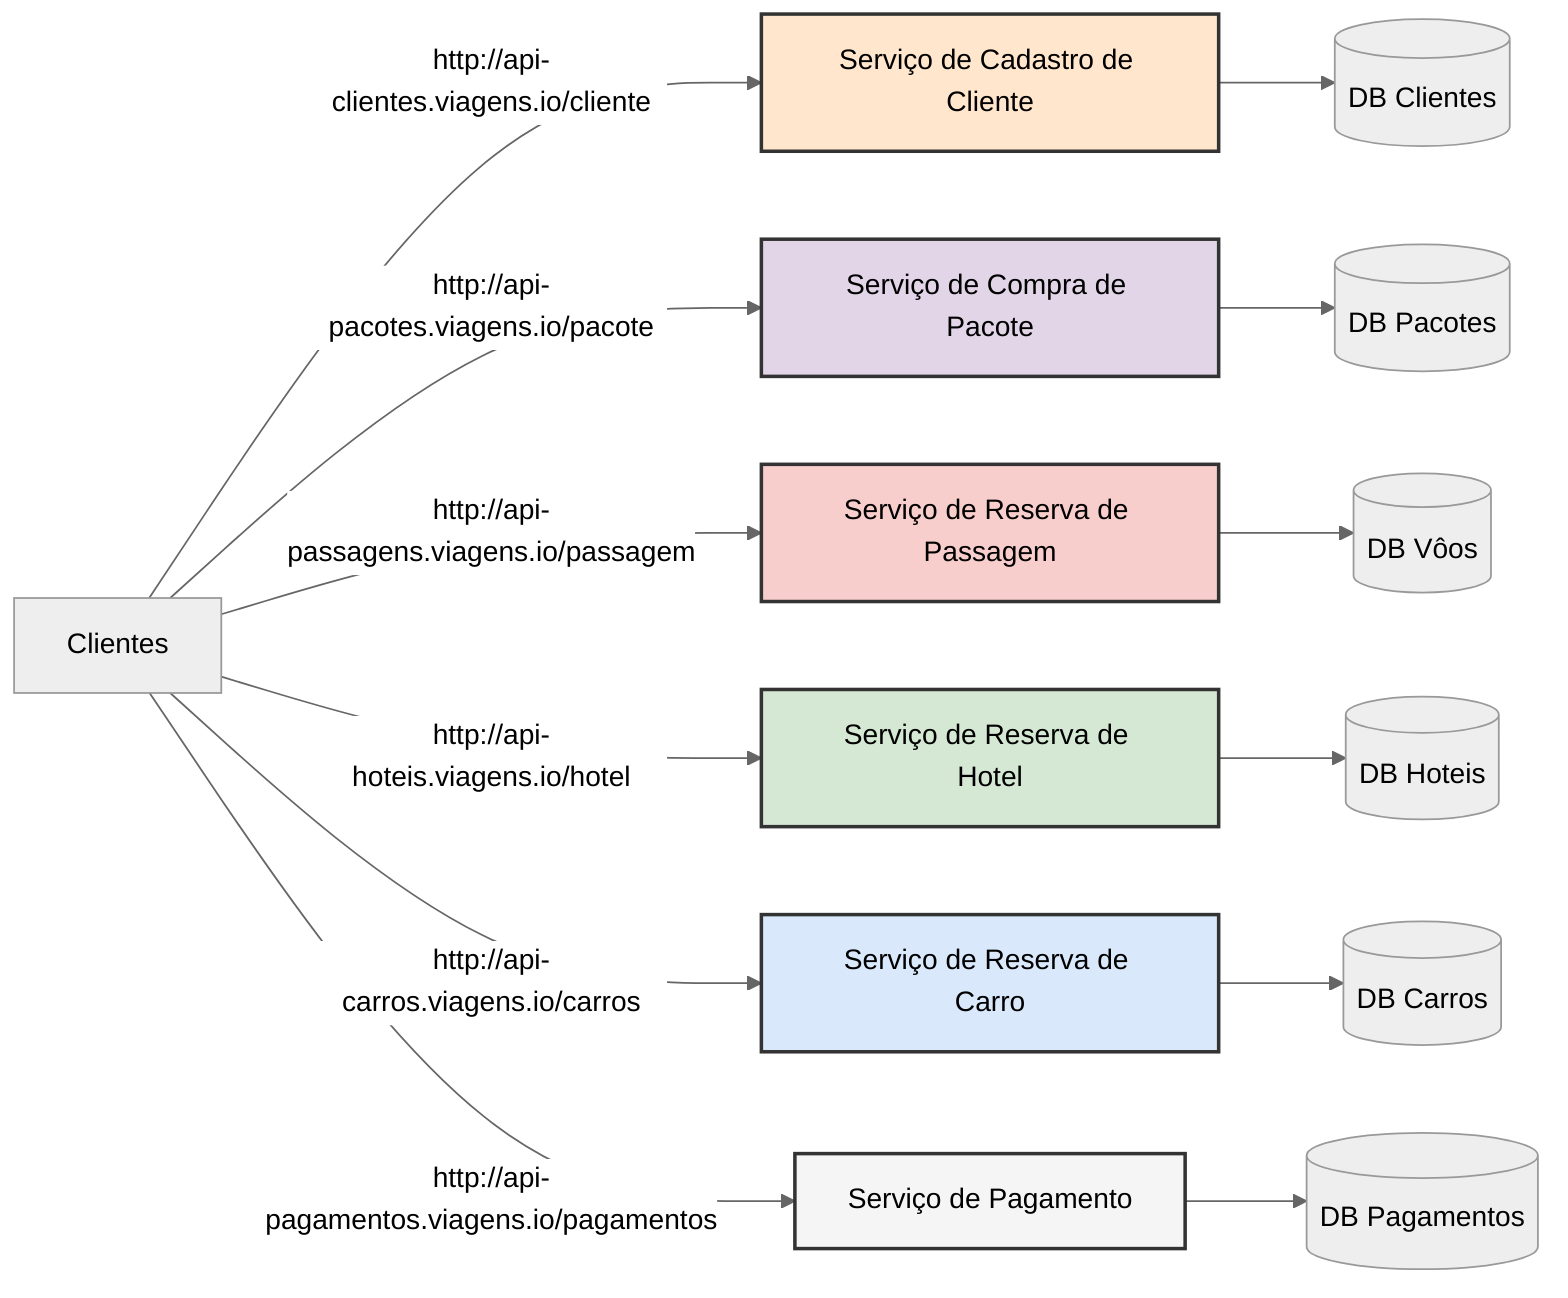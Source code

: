 %%{init: {'theme':'neutral'}}%%
flowchart LR
  cliente[Serviço de Cadastro de Cliente]
  pacote[Serviço de Compra de Pacote]
  voo[Serviço de Reserva de Passagem]
  hotel[Serviço de Reserva de Hotel]
  carro[Serviço de Reserva de Carro]
  pagamento[Serviço de Pagamento]
  db_cliente[(DB Clientes)]
  db_pacote[(DB Pacotes)]
  db_voo[(DB Vôos)]
  db_hotel[(DB Hoteis)]
  db_carro[(DB Carros)]
  db_pagamento[(DB Pagamentos)]

  Clientes -- http://api-clientes.viagens.io/cliente --> cliente
  Clientes -- http://api-pacotes.viagens.io/pacote --> pacote
  Clientes -- http://api-passagens.viagens.io/passagem --> voo
  Clientes -- http://api-hoteis.viagens.io/hotel --> hotel
  Clientes -- http://api-carros.viagens.io/carros --> carro
  Clientes -- http://api-pagamentos.viagens.io/pagamentos --> pagamento

  cliente --> db_cliente
  pacote --> db_pacote
  voo --> db_voo
  hotel --> db_hotel
  carro --> db_carro
  pagamento --> db_pagamento

  style cliente fill:#FFE6CC,stroke:#333,stroke-width:2px
  style pacote fill:#E1D5E7,stroke:#333,stroke-width:2px
  style voo fill:#F8CECC,stroke:#333,stroke-width:2px
  style hotel fill:#D5E8D4,stroke:#333,stroke-width:2px
  style carro fill:#DAE8FC,stroke:#333,stroke-width:2px
  style pagamento fill:#F5F5F5,stroke:#333,stroke-width:2px